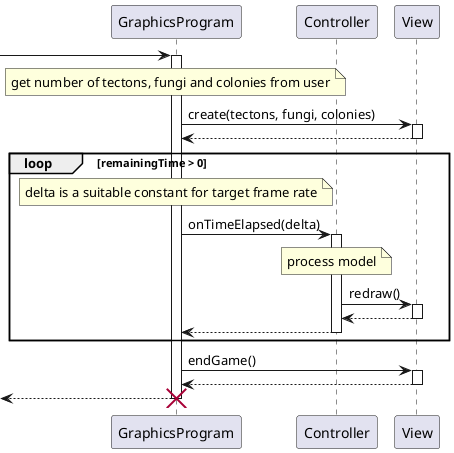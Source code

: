 @startuml loop

participant GraphicsProgram as gp
participant Controller as ctrl
participant View as v

-> gp
activate gp
note over gp: get number of tectons, fungi and colonies from user

gp -> v : create(tectons, fungi, colonies)
activate v
return

loop remainingTime > 0

    note over gp: delta is a suitable constant for target frame rate

    gp -> ctrl : onTimeElapsed(delta)
    activate ctrl
        note over ctrl: process model
        ctrl -> v : redraw()
        activate v
        return
    return

end loop

gp -> v : endGame()
activate v
return

return
destroy gp


@enduml